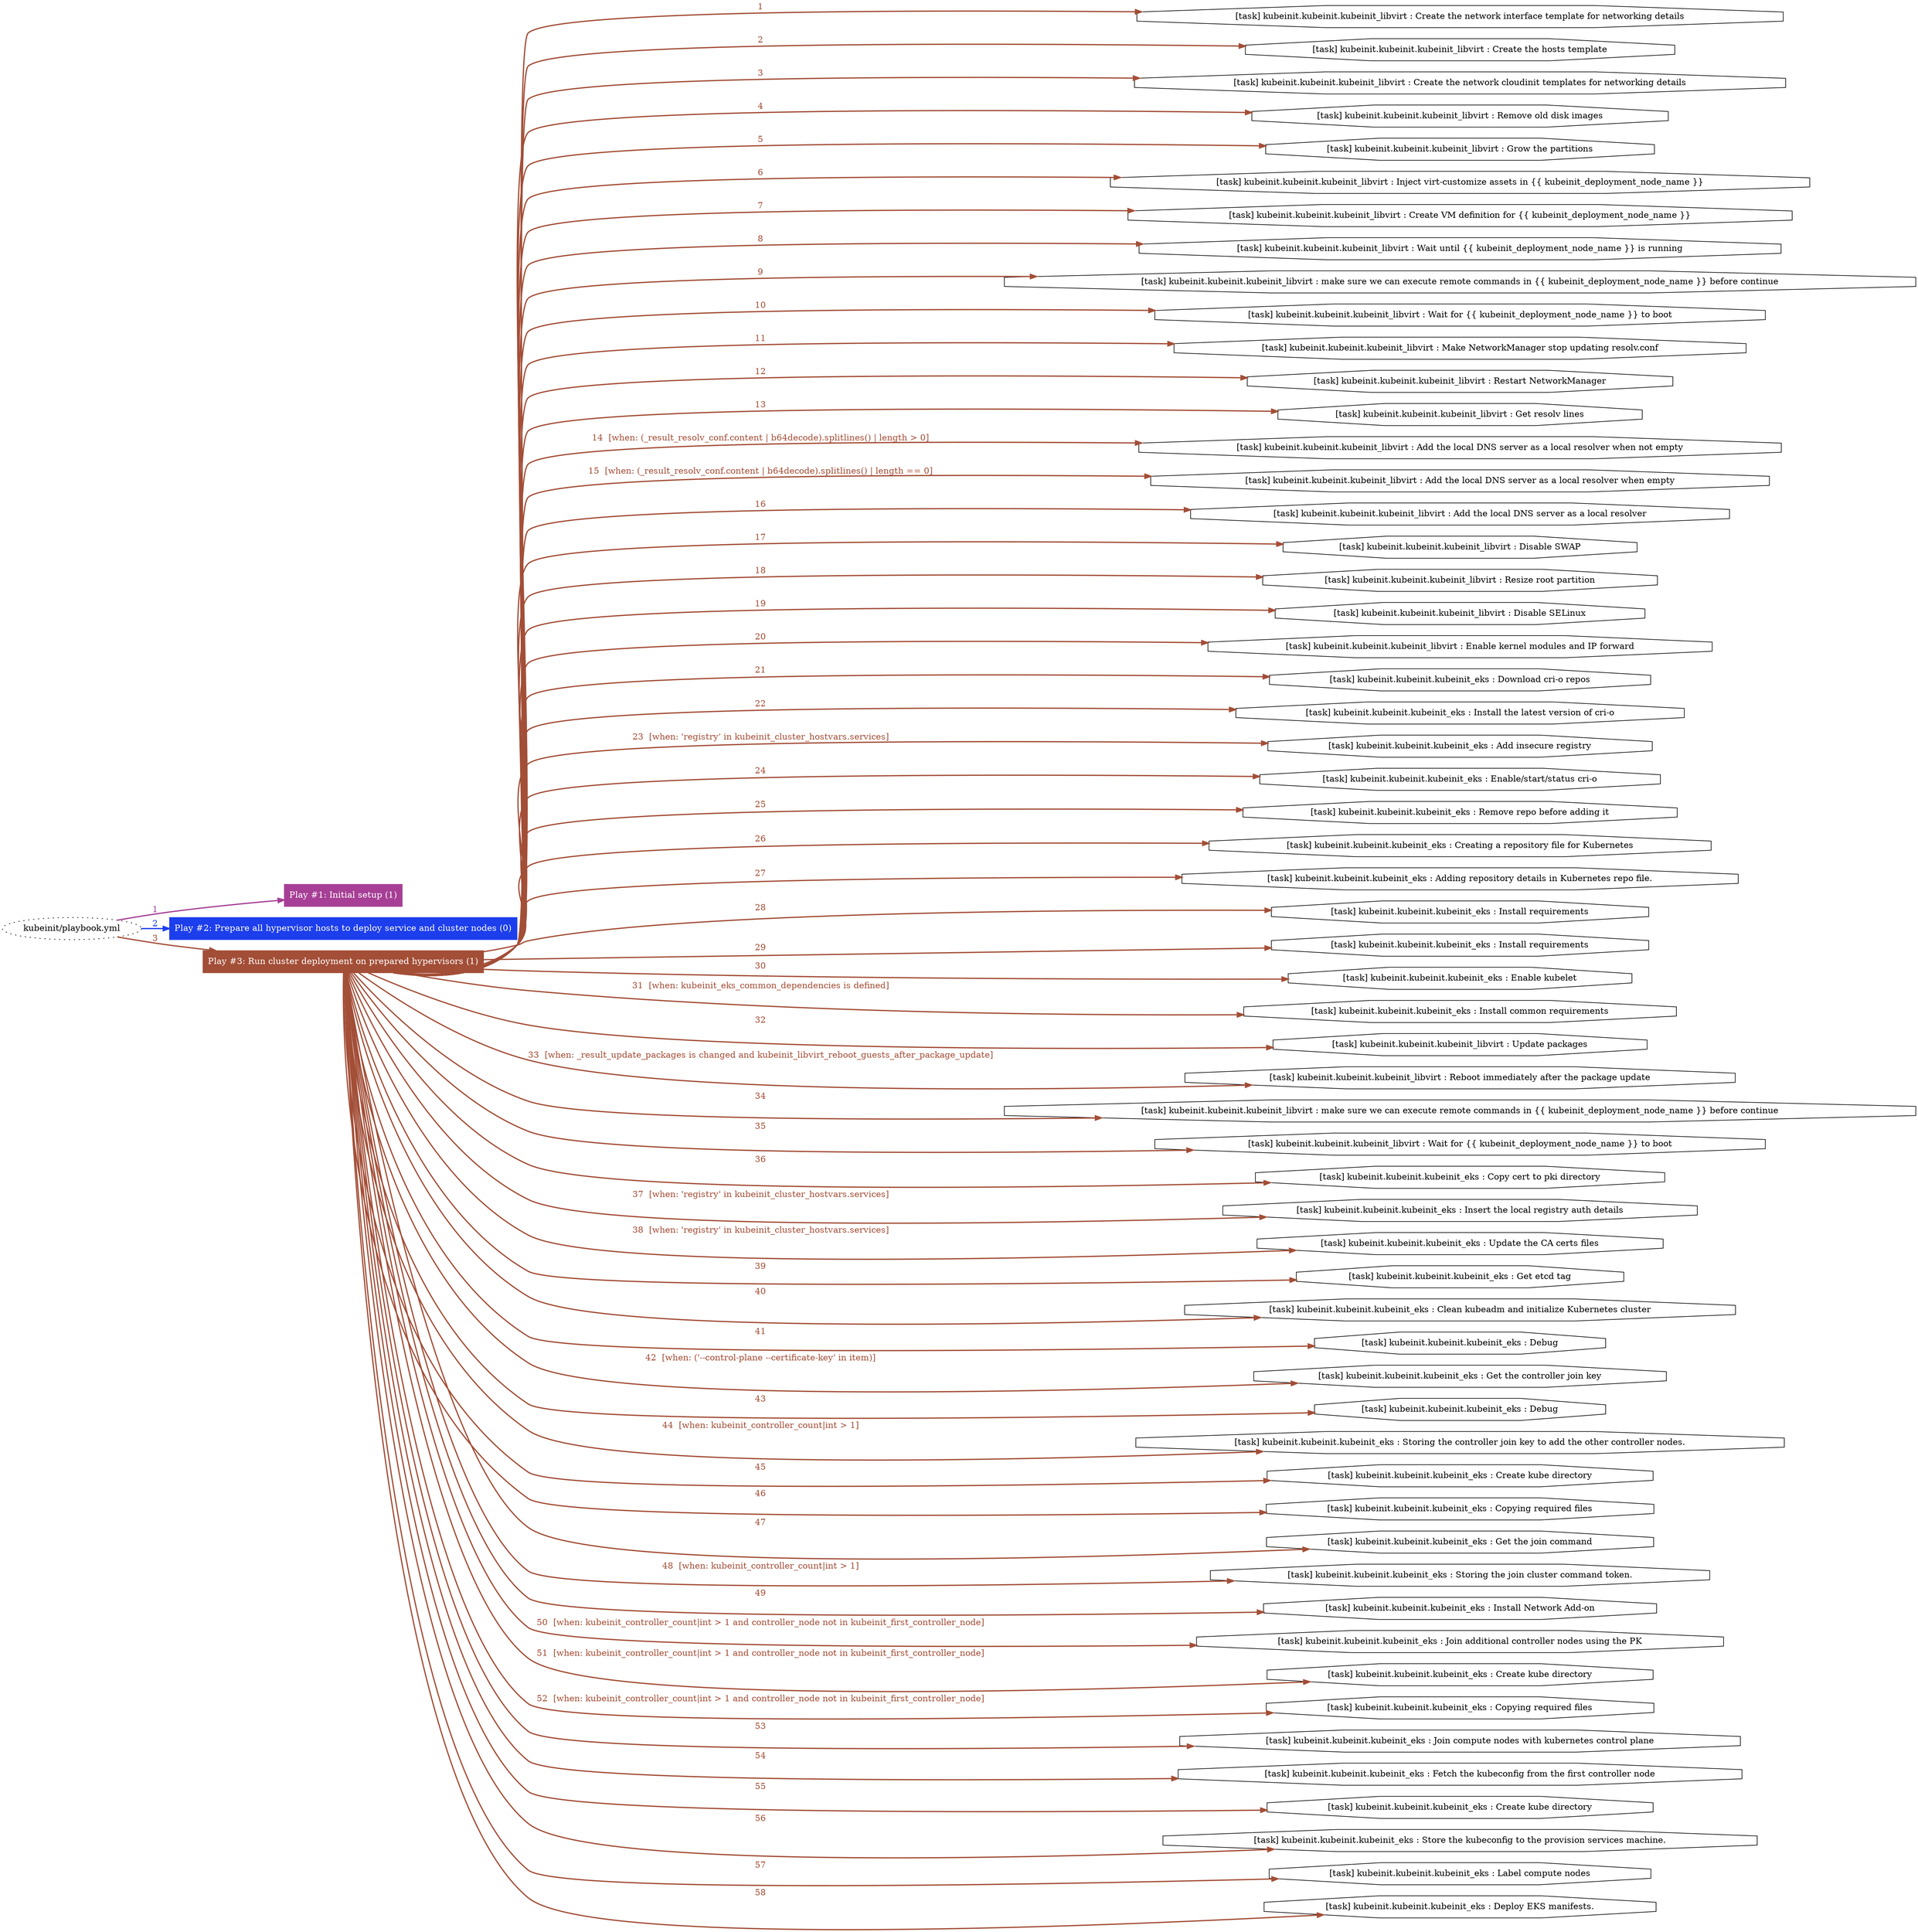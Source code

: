 digraph "kubeinit/playbook.yml "{
	graph [concentrate=true ordering=in rankdir=LR ratio=fill]
	edge [esep=5 sep=10]
	"kubeinit/playbook.yml" [id=root_node style=dotted]
	subgraph "Play #1: Initial setup (1) "{
		"Play #1: Initial setup (1)" [color="#a63f95" fontcolor="#ffffff" id="play_5ac0997c-197f-459e-9fab-3cfab65c02a0" shape=box style=filled tooltip=localhost]
		"kubeinit/playbook.yml" -> "Play #1: Initial setup (1)" [label=1 color="#a63f95" fontcolor="#a63f95" id="edge_a6748e6d-e20e-4390-8eb3-3b25cfa56899" style=bold]
	}
	subgraph "Play #2: Prepare all hypervisor hosts to deploy service and cluster nodes (0) "{
		"Play #2: Prepare all hypervisor hosts to deploy service and cluster nodes (0)" [color="#1c3eed" fontcolor="#ffffff" id="play_acd20904-e1fd-4d0c-a399-fb51c4bd5d5d" shape=box style=filled tooltip=""]
		"kubeinit/playbook.yml" -> "Play #2: Prepare all hypervisor hosts to deploy service and cluster nodes (0)" [label=2 color="#1c3eed" fontcolor="#1c3eed" id="edge_29424594-2b8c-4765-963f-4bba78a8b1e0" style=bold]
	}
	subgraph "Play #3: Run cluster deployment on prepared hypervisors (1) "{
		"Play #3: Run cluster deployment on prepared hypervisors (1)" [color="#a34e37" fontcolor="#ffffff" id="play_93b9a9af-c6d1-4d8e-9c75-9a60c4baba62" shape=box style=filled tooltip=localhost]
		"kubeinit/playbook.yml" -> "Play #3: Run cluster deployment on prepared hypervisors (1)" [label=3 color="#a34e37" fontcolor="#a34e37" id="edge_0bcfcafd-3db2-4e83-937f-fb1c0e7fdcd7" style=bold]
		"task_32431fc9-f9eb-4753-a27b-12bfe0a4a525" [label="[task] kubeinit.kubeinit.kubeinit_libvirt : Create the network interface template for networking details" id="task_32431fc9-f9eb-4753-a27b-12bfe0a4a525" shape=octagon tooltip="[task] kubeinit.kubeinit.kubeinit_libvirt : Create the network interface template for networking details"]
		"Play #3: Run cluster deployment on prepared hypervisors (1)" -> "task_32431fc9-f9eb-4753-a27b-12bfe0a4a525" [label=1 color="#a34e37" fontcolor="#a34e37" id="edge_a91ab1b7-e3fb-4a38-bfb0-4ae547cf4c1a" style=bold]
		"task_f9ea47e0-5555-4fd2-b1e4-145311e7173a" [label="[task] kubeinit.kubeinit.kubeinit_libvirt : Create the hosts template" id="task_f9ea47e0-5555-4fd2-b1e4-145311e7173a" shape=octagon tooltip="[task] kubeinit.kubeinit.kubeinit_libvirt : Create the hosts template"]
		"Play #3: Run cluster deployment on prepared hypervisors (1)" -> "task_f9ea47e0-5555-4fd2-b1e4-145311e7173a" [label=2 color="#a34e37" fontcolor="#a34e37" id="edge_9b55a4b7-1794-41c4-bd36-bb30bd56a023" style=bold]
		"task_00217b0d-c0c8-4412-a9a6-192a34c3f8c6" [label="[task] kubeinit.kubeinit.kubeinit_libvirt : Create the network cloudinit templates for networking details" id="task_00217b0d-c0c8-4412-a9a6-192a34c3f8c6" shape=octagon tooltip="[task] kubeinit.kubeinit.kubeinit_libvirt : Create the network cloudinit templates for networking details"]
		"Play #3: Run cluster deployment on prepared hypervisors (1)" -> "task_00217b0d-c0c8-4412-a9a6-192a34c3f8c6" [label=3 color="#a34e37" fontcolor="#a34e37" id="edge_7ad771db-aab5-4da3-8fec-ad303263fcae" style=bold]
		"task_75fd75d2-9428-4882-b3a3-80fef217c983" [label="[task] kubeinit.kubeinit.kubeinit_libvirt : Remove old disk images" id="task_75fd75d2-9428-4882-b3a3-80fef217c983" shape=octagon tooltip="[task] kubeinit.kubeinit.kubeinit_libvirt : Remove old disk images"]
		"Play #3: Run cluster deployment on prepared hypervisors (1)" -> "task_75fd75d2-9428-4882-b3a3-80fef217c983" [label=4 color="#a34e37" fontcolor="#a34e37" id="edge_b95e166a-9d07-4684-a668-25d605fc9a19" style=bold]
		"task_3f98b054-4e41-4dae-967e-af8d189a705e" [label="[task] kubeinit.kubeinit.kubeinit_libvirt : Grow the partitions" id="task_3f98b054-4e41-4dae-967e-af8d189a705e" shape=octagon tooltip="[task] kubeinit.kubeinit.kubeinit_libvirt : Grow the partitions"]
		"Play #3: Run cluster deployment on prepared hypervisors (1)" -> "task_3f98b054-4e41-4dae-967e-af8d189a705e" [label=5 color="#a34e37" fontcolor="#a34e37" id="edge_506934da-fde6-40ea-8800-e77b2d6b76fa" style=bold]
		"task_aee5143a-0a9b-4c11-9b19-0cd704bc67d8" [label="[task] kubeinit.kubeinit.kubeinit_libvirt : Inject virt-customize assets in {{ kubeinit_deployment_node_name }}" id="task_aee5143a-0a9b-4c11-9b19-0cd704bc67d8" shape=octagon tooltip="[task] kubeinit.kubeinit.kubeinit_libvirt : Inject virt-customize assets in {{ kubeinit_deployment_node_name }}"]
		"Play #3: Run cluster deployment on prepared hypervisors (1)" -> "task_aee5143a-0a9b-4c11-9b19-0cd704bc67d8" [label=6 color="#a34e37" fontcolor="#a34e37" id="edge_0413db4a-401c-4e58-8355-96d7a1fc1497" style=bold]
		"task_4b288970-ffb8-436e-a794-0b9f75f42158" [label="[task] kubeinit.kubeinit.kubeinit_libvirt : Create VM definition for {{ kubeinit_deployment_node_name }}" id="task_4b288970-ffb8-436e-a794-0b9f75f42158" shape=octagon tooltip="[task] kubeinit.kubeinit.kubeinit_libvirt : Create VM definition for {{ kubeinit_deployment_node_name }}"]
		"Play #3: Run cluster deployment on prepared hypervisors (1)" -> "task_4b288970-ffb8-436e-a794-0b9f75f42158" [label=7 color="#a34e37" fontcolor="#a34e37" id="edge_2a51b5a1-8a24-4efc-8067-afabc57ce3cc" style=bold]
		"task_ab8736ef-de88-4632-9f34-8618c6223391" [label="[task] kubeinit.kubeinit.kubeinit_libvirt : Wait until {{ kubeinit_deployment_node_name }} is running" id="task_ab8736ef-de88-4632-9f34-8618c6223391" shape=octagon tooltip="[task] kubeinit.kubeinit.kubeinit_libvirt : Wait until {{ kubeinit_deployment_node_name }} is running"]
		"Play #3: Run cluster deployment on prepared hypervisors (1)" -> "task_ab8736ef-de88-4632-9f34-8618c6223391" [label=8 color="#a34e37" fontcolor="#a34e37" id="edge_bc0410b8-5ef5-4e30-9991-1867e1f5401d" style=bold]
		"task_abf06051-9614-4432-849b-fe9e01b1c9de" [label="[task] kubeinit.kubeinit.kubeinit_libvirt : make sure we can execute remote commands in {{ kubeinit_deployment_node_name }} before continue" id="task_abf06051-9614-4432-849b-fe9e01b1c9de" shape=octagon tooltip="[task] kubeinit.kubeinit.kubeinit_libvirt : make sure we can execute remote commands in {{ kubeinit_deployment_node_name }} before continue"]
		"Play #3: Run cluster deployment on prepared hypervisors (1)" -> "task_abf06051-9614-4432-849b-fe9e01b1c9de" [label=9 color="#a34e37" fontcolor="#a34e37" id="edge_51836467-daaf-40e9-9dc7-17dcab9c6570" style=bold]
		"task_c7f704cd-444f-4049-9154-61d613847337" [label="[task] kubeinit.kubeinit.kubeinit_libvirt : Wait for {{ kubeinit_deployment_node_name }} to boot" id="task_c7f704cd-444f-4049-9154-61d613847337" shape=octagon tooltip="[task] kubeinit.kubeinit.kubeinit_libvirt : Wait for {{ kubeinit_deployment_node_name }} to boot"]
		"Play #3: Run cluster deployment on prepared hypervisors (1)" -> "task_c7f704cd-444f-4049-9154-61d613847337" [label=10 color="#a34e37" fontcolor="#a34e37" id="edge_b65b84fa-9b69-4860-a0ef-38b90f207c51" style=bold]
		"task_13cb6c64-27d7-42b2-9ae2-756c170212f7" [label="[task] kubeinit.kubeinit.kubeinit_libvirt : Make NetworkManager stop updating resolv.conf" id="task_13cb6c64-27d7-42b2-9ae2-756c170212f7" shape=octagon tooltip="[task] kubeinit.kubeinit.kubeinit_libvirt : Make NetworkManager stop updating resolv.conf"]
		"Play #3: Run cluster deployment on prepared hypervisors (1)" -> "task_13cb6c64-27d7-42b2-9ae2-756c170212f7" [label=11 color="#a34e37" fontcolor="#a34e37" id="edge_a1855929-f80e-46c5-9a98-de6842731b40" style=bold]
		"task_7c5f99a1-b7b1-41c7-9039-7d7cc08c95dd" [label="[task] kubeinit.kubeinit.kubeinit_libvirt : Restart NetworkManager" id="task_7c5f99a1-b7b1-41c7-9039-7d7cc08c95dd" shape=octagon tooltip="[task] kubeinit.kubeinit.kubeinit_libvirt : Restart NetworkManager"]
		"Play #3: Run cluster deployment on prepared hypervisors (1)" -> "task_7c5f99a1-b7b1-41c7-9039-7d7cc08c95dd" [label=12 color="#a34e37" fontcolor="#a34e37" id="edge_4d17cea8-4b0f-47da-bde8-66dcd7bcc939" style=bold]
		"task_6fda04cf-10ca-416b-98cf-ef80706eb7da" [label="[task] kubeinit.kubeinit.kubeinit_libvirt : Get resolv lines" id="task_6fda04cf-10ca-416b-98cf-ef80706eb7da" shape=octagon tooltip="[task] kubeinit.kubeinit.kubeinit_libvirt : Get resolv lines"]
		"Play #3: Run cluster deployment on prepared hypervisors (1)" -> "task_6fda04cf-10ca-416b-98cf-ef80706eb7da" [label=13 color="#a34e37" fontcolor="#a34e37" id="edge_f2951aba-7eb9-49d3-8ae9-fb704afbd2c6" style=bold]
		"task_d68341f3-690f-4bfe-9fb5-e147e422d18b" [label="[task] kubeinit.kubeinit.kubeinit_libvirt : Add the local DNS server as a local resolver when not empty" id="task_d68341f3-690f-4bfe-9fb5-e147e422d18b" shape=octagon tooltip="[task] kubeinit.kubeinit.kubeinit_libvirt : Add the local DNS server as a local resolver when not empty"]
		"Play #3: Run cluster deployment on prepared hypervisors (1)" -> "task_d68341f3-690f-4bfe-9fb5-e147e422d18b" [label="14  [when: (_result_resolv_conf.content | b64decode).splitlines() | length > 0]" color="#a34e37" fontcolor="#a34e37" id="edge_0c11badc-5849-46cd-96f2-b7dd418b0b85" style=bold]
		"task_0fdbbd0b-6393-4cbf-b364-4420a34cc753" [label="[task] kubeinit.kubeinit.kubeinit_libvirt : Add the local DNS server as a local resolver when empty" id="task_0fdbbd0b-6393-4cbf-b364-4420a34cc753" shape=octagon tooltip="[task] kubeinit.kubeinit.kubeinit_libvirt : Add the local DNS server as a local resolver when empty"]
		"Play #3: Run cluster deployment on prepared hypervisors (1)" -> "task_0fdbbd0b-6393-4cbf-b364-4420a34cc753" [label="15  [when: (_result_resolv_conf.content | b64decode).splitlines() | length == 0]" color="#a34e37" fontcolor="#a34e37" id="edge_dd288aeb-15d1-41ac-a161-a9c91e46dc94" style=bold]
		"task_075c1176-4192-4737-80fb-d28e2222988f" [label="[task] kubeinit.kubeinit.kubeinit_libvirt : Add the local DNS server as a local resolver" id="task_075c1176-4192-4737-80fb-d28e2222988f" shape=octagon tooltip="[task] kubeinit.kubeinit.kubeinit_libvirt : Add the local DNS server as a local resolver"]
		"Play #3: Run cluster deployment on prepared hypervisors (1)" -> "task_075c1176-4192-4737-80fb-d28e2222988f" [label=16 color="#a34e37" fontcolor="#a34e37" id="edge_e4bb6865-af8e-4a62-811a-042be20509c3" style=bold]
		"task_a579a337-dd3b-4172-9d00-08d06478db21" [label="[task] kubeinit.kubeinit.kubeinit_libvirt : Disable SWAP" id="task_a579a337-dd3b-4172-9d00-08d06478db21" shape=octagon tooltip="[task] kubeinit.kubeinit.kubeinit_libvirt : Disable SWAP"]
		"Play #3: Run cluster deployment on prepared hypervisors (1)" -> "task_a579a337-dd3b-4172-9d00-08d06478db21" [label=17 color="#a34e37" fontcolor="#a34e37" id="edge_f32bb2d6-7888-44c5-8979-77abeb3826e4" style=bold]
		"task_c854ae12-a00a-498b-ba06-cc692d687b5e" [label="[task] kubeinit.kubeinit.kubeinit_libvirt : Resize root partition" id="task_c854ae12-a00a-498b-ba06-cc692d687b5e" shape=octagon tooltip="[task] kubeinit.kubeinit.kubeinit_libvirt : Resize root partition"]
		"Play #3: Run cluster deployment on prepared hypervisors (1)" -> "task_c854ae12-a00a-498b-ba06-cc692d687b5e" [label=18 color="#a34e37" fontcolor="#a34e37" id="edge_396994b5-2251-4cb8-8cf4-0f2f6d3d34d0" style=bold]
		"task_85b2711b-d368-4f1e-9ace-de4b5adce06c" [label="[task] kubeinit.kubeinit.kubeinit_libvirt : Disable SELinux" id="task_85b2711b-d368-4f1e-9ace-de4b5adce06c" shape=octagon tooltip="[task] kubeinit.kubeinit.kubeinit_libvirt : Disable SELinux"]
		"Play #3: Run cluster deployment on prepared hypervisors (1)" -> "task_85b2711b-d368-4f1e-9ace-de4b5adce06c" [label=19 color="#a34e37" fontcolor="#a34e37" id="edge_cf958217-2e51-43bf-b0ae-5ffae309d126" style=bold]
		"task_4b4ba165-766d-478f-96e6-204f66d1746d" [label="[task] kubeinit.kubeinit.kubeinit_libvirt : Enable kernel modules and IP forward" id="task_4b4ba165-766d-478f-96e6-204f66d1746d" shape=octagon tooltip="[task] kubeinit.kubeinit.kubeinit_libvirt : Enable kernel modules and IP forward"]
		"Play #3: Run cluster deployment on prepared hypervisors (1)" -> "task_4b4ba165-766d-478f-96e6-204f66d1746d" [label=20 color="#a34e37" fontcolor="#a34e37" id="edge_38701844-0e96-4e91-986c-61bb07ec5bf0" style=bold]
		"task_f577970c-75c4-4a0b-b362-4c311c7b79ac" [label="[task] kubeinit.kubeinit.kubeinit_eks : Download cri-o repos" id="task_f577970c-75c4-4a0b-b362-4c311c7b79ac" shape=octagon tooltip="[task] kubeinit.kubeinit.kubeinit_eks : Download cri-o repos"]
		"Play #3: Run cluster deployment on prepared hypervisors (1)" -> "task_f577970c-75c4-4a0b-b362-4c311c7b79ac" [label=21 color="#a34e37" fontcolor="#a34e37" id="edge_ca98b34e-4fb3-43e6-8a48-042091dc9b20" style=bold]
		"task_80f9bca7-9618-4d71-aa88-9cee8797f6b3" [label="[task] kubeinit.kubeinit.kubeinit_eks : Install the latest version of cri-o" id="task_80f9bca7-9618-4d71-aa88-9cee8797f6b3" shape=octagon tooltip="[task] kubeinit.kubeinit.kubeinit_eks : Install the latest version of cri-o"]
		"Play #3: Run cluster deployment on prepared hypervisors (1)" -> "task_80f9bca7-9618-4d71-aa88-9cee8797f6b3" [label=22 color="#a34e37" fontcolor="#a34e37" id="edge_4fcd4049-72a6-4195-874c-134963f7e0b3" style=bold]
		"task_2c60b4a8-3031-467c-a6b4-f9213e9c367b" [label="[task] kubeinit.kubeinit.kubeinit_eks : Add insecure registry" id="task_2c60b4a8-3031-467c-a6b4-f9213e9c367b" shape=octagon tooltip="[task] kubeinit.kubeinit.kubeinit_eks : Add insecure registry"]
		"Play #3: Run cluster deployment on prepared hypervisors (1)" -> "task_2c60b4a8-3031-467c-a6b4-f9213e9c367b" [label="23  [when: 'registry' in kubeinit_cluster_hostvars.services]" color="#a34e37" fontcolor="#a34e37" id="edge_d212dccf-c2dc-4482-8a99-31b4c4d0b91c" style=bold]
		"task_6483d719-f87e-475f-9da0-6b254f53e826" [label="[task] kubeinit.kubeinit.kubeinit_eks : Enable/start/status cri-o" id="task_6483d719-f87e-475f-9da0-6b254f53e826" shape=octagon tooltip="[task] kubeinit.kubeinit.kubeinit_eks : Enable/start/status cri-o"]
		"Play #3: Run cluster deployment on prepared hypervisors (1)" -> "task_6483d719-f87e-475f-9da0-6b254f53e826" [label=24 color="#a34e37" fontcolor="#a34e37" id="edge_f5d5d67b-25ea-4d33-ac53-8ae2b1c5b604" style=bold]
		"task_7288a36a-4960-4bf6-995d-4b3de6f85659" [label="[task] kubeinit.kubeinit.kubeinit_eks : Remove repo before adding it" id="task_7288a36a-4960-4bf6-995d-4b3de6f85659" shape=octagon tooltip="[task] kubeinit.kubeinit.kubeinit_eks : Remove repo before adding it"]
		"Play #3: Run cluster deployment on prepared hypervisors (1)" -> "task_7288a36a-4960-4bf6-995d-4b3de6f85659" [label=25 color="#a34e37" fontcolor="#a34e37" id="edge_aa2d21df-965a-4d6b-8f20-3901500c8693" style=bold]
		"task_1c8ae6f6-d7ba-4e28-9e80-c3112b9de2f8" [label="[task] kubeinit.kubeinit.kubeinit_eks : Creating a repository file for Kubernetes" id="task_1c8ae6f6-d7ba-4e28-9e80-c3112b9de2f8" shape=octagon tooltip="[task] kubeinit.kubeinit.kubeinit_eks : Creating a repository file for Kubernetes"]
		"Play #3: Run cluster deployment on prepared hypervisors (1)" -> "task_1c8ae6f6-d7ba-4e28-9e80-c3112b9de2f8" [label=26 color="#a34e37" fontcolor="#a34e37" id="edge_34164b8c-ad0f-4286-a87c-90890e57ec7f" style=bold]
		"task_075c2eac-ebbe-41ac-922e-bf2010fc76f5" [label="[task] kubeinit.kubeinit.kubeinit_eks : Adding repository details in Kubernetes repo file." id="task_075c2eac-ebbe-41ac-922e-bf2010fc76f5" shape=octagon tooltip="[task] kubeinit.kubeinit.kubeinit_eks : Adding repository details in Kubernetes repo file."]
		"Play #3: Run cluster deployment on prepared hypervisors (1)" -> "task_075c2eac-ebbe-41ac-922e-bf2010fc76f5" [label=27 color="#a34e37" fontcolor="#a34e37" id="edge_dfa86a3b-23c1-4258-ac1e-5a9604cf2029" style=bold]
		"task_891d5cdb-f9d1-439d-ac71-6d708229526d" [label="[task] kubeinit.kubeinit.kubeinit_eks : Install requirements" id="task_891d5cdb-f9d1-439d-ac71-6d708229526d" shape=octagon tooltip="[task] kubeinit.kubeinit.kubeinit_eks : Install requirements"]
		"Play #3: Run cluster deployment on prepared hypervisors (1)" -> "task_891d5cdb-f9d1-439d-ac71-6d708229526d" [label=28 color="#a34e37" fontcolor="#a34e37" id="edge_6ff2f29b-dfef-4ff3-b28c-a6dd1e124045" style=bold]
		"task_41879b2a-89ac-463b-8e64-7810556c6d6f" [label="[task] kubeinit.kubeinit.kubeinit_eks : Install requirements" id="task_41879b2a-89ac-463b-8e64-7810556c6d6f" shape=octagon tooltip="[task] kubeinit.kubeinit.kubeinit_eks : Install requirements"]
		"Play #3: Run cluster deployment on prepared hypervisors (1)" -> "task_41879b2a-89ac-463b-8e64-7810556c6d6f" [label=29 color="#a34e37" fontcolor="#a34e37" id="edge_08de75b0-d21e-4e83-b1fa-11d63c9f18d2" style=bold]
		"task_359748f7-248b-4663-a0c9-6796ea98ab94" [label="[task] kubeinit.kubeinit.kubeinit_eks : Enable kubelet" id="task_359748f7-248b-4663-a0c9-6796ea98ab94" shape=octagon tooltip="[task] kubeinit.kubeinit.kubeinit_eks : Enable kubelet"]
		"Play #3: Run cluster deployment on prepared hypervisors (1)" -> "task_359748f7-248b-4663-a0c9-6796ea98ab94" [label=30 color="#a34e37" fontcolor="#a34e37" id="edge_0f952891-582e-45b4-b19e-ff5ea0f0c96e" style=bold]
		"task_5d4d1839-e1e5-47de-aa0e-5c6750fc7510" [label="[task] kubeinit.kubeinit.kubeinit_eks : Install common requirements" id="task_5d4d1839-e1e5-47de-aa0e-5c6750fc7510" shape=octagon tooltip="[task] kubeinit.kubeinit.kubeinit_eks : Install common requirements"]
		"Play #3: Run cluster deployment on prepared hypervisors (1)" -> "task_5d4d1839-e1e5-47de-aa0e-5c6750fc7510" [label="31  [when: kubeinit_eks_common_dependencies is defined]" color="#a34e37" fontcolor="#a34e37" id="edge_942ba340-a228-4941-9306-57b83e30d205" style=bold]
		"task_eade814b-f23f-4143-b8a2-984cdb169579" [label="[task] kubeinit.kubeinit.kubeinit_libvirt : Update packages" id="task_eade814b-f23f-4143-b8a2-984cdb169579" shape=octagon tooltip="[task] kubeinit.kubeinit.kubeinit_libvirt : Update packages"]
		"Play #3: Run cluster deployment on prepared hypervisors (1)" -> "task_eade814b-f23f-4143-b8a2-984cdb169579" [label=32 color="#a34e37" fontcolor="#a34e37" id="edge_45f97fba-6875-459f-9e5a-e161c06fe50d" style=bold]
		"task_bb5321cf-d442-4cb7-8ba1-09d9b1c54a9d" [label="[task] kubeinit.kubeinit.kubeinit_libvirt : Reboot immediately after the package update" id="task_bb5321cf-d442-4cb7-8ba1-09d9b1c54a9d" shape=octagon tooltip="[task] kubeinit.kubeinit.kubeinit_libvirt : Reboot immediately after the package update"]
		"Play #3: Run cluster deployment on prepared hypervisors (1)" -> "task_bb5321cf-d442-4cb7-8ba1-09d9b1c54a9d" [label="33  [when: _result_update_packages is changed and kubeinit_libvirt_reboot_guests_after_package_update]" color="#a34e37" fontcolor="#a34e37" id="edge_36862c31-24f6-4c49-9df0-5e56f2e4269f" style=bold]
		"task_c9598bf6-5114-4b60-9f10-050bea93cc17" [label="[task] kubeinit.kubeinit.kubeinit_libvirt : make sure we can execute remote commands in {{ kubeinit_deployment_node_name }} before continue" id="task_c9598bf6-5114-4b60-9f10-050bea93cc17" shape=octagon tooltip="[task] kubeinit.kubeinit.kubeinit_libvirt : make sure we can execute remote commands in {{ kubeinit_deployment_node_name }} before continue"]
		"Play #3: Run cluster deployment on prepared hypervisors (1)" -> "task_c9598bf6-5114-4b60-9f10-050bea93cc17" [label=34 color="#a34e37" fontcolor="#a34e37" id="edge_8a145d89-f7db-4d9d-9ff3-fd10398ca5a7" style=bold]
		"task_554a0fcf-62f9-499b-8d56-7e98d8a85b7f" [label="[task] kubeinit.kubeinit.kubeinit_libvirt : Wait for {{ kubeinit_deployment_node_name }} to boot" id="task_554a0fcf-62f9-499b-8d56-7e98d8a85b7f" shape=octagon tooltip="[task] kubeinit.kubeinit.kubeinit_libvirt : Wait for {{ kubeinit_deployment_node_name }} to boot"]
		"Play #3: Run cluster deployment on prepared hypervisors (1)" -> "task_554a0fcf-62f9-499b-8d56-7e98d8a85b7f" [label=35 color="#a34e37" fontcolor="#a34e37" id="edge_9b813096-5c5a-4c0e-bc30-5eb5ee3a9ab7" style=bold]
		"task_1749e82c-7320-4786-882c-3511acb2fa39" [label="[task] kubeinit.kubeinit.kubeinit_eks : Copy cert to pki directory" id="task_1749e82c-7320-4786-882c-3511acb2fa39" shape=octagon tooltip="[task] kubeinit.kubeinit.kubeinit_eks : Copy cert to pki directory"]
		"Play #3: Run cluster deployment on prepared hypervisors (1)" -> "task_1749e82c-7320-4786-882c-3511acb2fa39" [label=36 color="#a34e37" fontcolor="#a34e37" id="edge_6306ebff-7a50-4606-95b9-2df1e32e7ddb" style=bold]
		"task_b8573b97-3683-45ba-8a39-56c558525f06" [label="[task] kubeinit.kubeinit.kubeinit_eks : Insert the local registry auth details" id="task_b8573b97-3683-45ba-8a39-56c558525f06" shape=octagon tooltip="[task] kubeinit.kubeinit.kubeinit_eks : Insert the local registry auth details"]
		"Play #3: Run cluster deployment on prepared hypervisors (1)" -> "task_b8573b97-3683-45ba-8a39-56c558525f06" [label="37  [when: 'registry' in kubeinit_cluster_hostvars.services]" color="#a34e37" fontcolor="#a34e37" id="edge_00b77ac7-0bea-4d0d-b3e0-f52f5230d7de" style=bold]
		"task_2bc2553a-f9f5-4087-a3f9-e289ad61150f" [label="[task] kubeinit.kubeinit.kubeinit_eks : Update the CA certs files" id="task_2bc2553a-f9f5-4087-a3f9-e289ad61150f" shape=octagon tooltip="[task] kubeinit.kubeinit.kubeinit_eks : Update the CA certs files"]
		"Play #3: Run cluster deployment on prepared hypervisors (1)" -> "task_2bc2553a-f9f5-4087-a3f9-e289ad61150f" [label="38  [when: 'registry' in kubeinit_cluster_hostvars.services]" color="#a34e37" fontcolor="#a34e37" id="edge_c4149b7b-ad85-4dd7-bd5e-7879c3c8635e" style=bold]
		"task_e2d54e2d-cd17-4c13-b62b-0d3bddce7334" [label="[task] kubeinit.kubeinit.kubeinit_eks : Get etcd tag" id="task_e2d54e2d-cd17-4c13-b62b-0d3bddce7334" shape=octagon tooltip="[task] kubeinit.kubeinit.kubeinit_eks : Get etcd tag"]
		"Play #3: Run cluster deployment on prepared hypervisors (1)" -> "task_e2d54e2d-cd17-4c13-b62b-0d3bddce7334" [label=39 color="#a34e37" fontcolor="#a34e37" id="edge_b1ae26e6-8fe6-4e32-80aa-d73a5c9597fa" style=bold]
		"task_4cae5d62-73d7-4f93-a0f7-81cd764a0e2a" [label="[task] kubeinit.kubeinit.kubeinit_eks : Clean kubeadm and initialize Kubernetes cluster" id="task_4cae5d62-73d7-4f93-a0f7-81cd764a0e2a" shape=octagon tooltip="[task] kubeinit.kubeinit.kubeinit_eks : Clean kubeadm and initialize Kubernetes cluster"]
		"Play #3: Run cluster deployment on prepared hypervisors (1)" -> "task_4cae5d62-73d7-4f93-a0f7-81cd764a0e2a" [label=40 color="#a34e37" fontcolor="#a34e37" id="edge_5c254cbd-24d7-4156-a68b-0b6438f450a2" style=bold]
		"task_66f8a672-c5fb-47ca-a510-bbf16cfe132a" [label="[task] kubeinit.kubeinit.kubeinit_eks : Debug" id="task_66f8a672-c5fb-47ca-a510-bbf16cfe132a" shape=octagon tooltip="[task] kubeinit.kubeinit.kubeinit_eks : Debug"]
		"Play #3: Run cluster deployment on prepared hypervisors (1)" -> "task_66f8a672-c5fb-47ca-a510-bbf16cfe132a" [label=41 color="#a34e37" fontcolor="#a34e37" id="edge_a409deb4-771a-4675-9f34-9763a481595a" style=bold]
		"task_9ce7c4a0-4748-4559-bc93-75e4879c7019" [label="[task] kubeinit.kubeinit.kubeinit_eks : Get the controller join key" id="task_9ce7c4a0-4748-4559-bc93-75e4879c7019" shape=octagon tooltip="[task] kubeinit.kubeinit.kubeinit_eks : Get the controller join key"]
		"Play #3: Run cluster deployment on prepared hypervisors (1)" -> "task_9ce7c4a0-4748-4559-bc93-75e4879c7019" [label="42  [when: ('--control-plane --certificate-key' in item)]" color="#a34e37" fontcolor="#a34e37" id="edge_ea64b709-674e-4210-9278-6d41c9c372ea" style=bold]
		"task_772c04e1-3a94-4238-bd63-f69f24527cd0" [label="[task] kubeinit.kubeinit.kubeinit_eks : Debug" id="task_772c04e1-3a94-4238-bd63-f69f24527cd0" shape=octagon tooltip="[task] kubeinit.kubeinit.kubeinit_eks : Debug"]
		"Play #3: Run cluster deployment on prepared hypervisors (1)" -> "task_772c04e1-3a94-4238-bd63-f69f24527cd0" [label=43 color="#a34e37" fontcolor="#a34e37" id="edge_f4bfbede-83c9-4a54-a290-128be9301687" style=bold]
		"task_1ccda9ce-434f-441a-bf9e-838eb91781fa" [label="[task] kubeinit.kubeinit.kubeinit_eks : Storing the controller join key to add the other controller nodes." id="task_1ccda9ce-434f-441a-bf9e-838eb91781fa" shape=octagon tooltip="[task] kubeinit.kubeinit.kubeinit_eks : Storing the controller join key to add the other controller nodes."]
		"Play #3: Run cluster deployment on prepared hypervisors (1)" -> "task_1ccda9ce-434f-441a-bf9e-838eb91781fa" [label="44  [when: kubeinit_controller_count|int > 1]" color="#a34e37" fontcolor="#a34e37" id="edge_1a2455a9-55f8-4ceb-ba0b-a8b5f13e6b07" style=bold]
		"task_f532d657-2614-4763-8c82-d17bab9936ba" [label="[task] kubeinit.kubeinit.kubeinit_eks : Create kube directory" id="task_f532d657-2614-4763-8c82-d17bab9936ba" shape=octagon tooltip="[task] kubeinit.kubeinit.kubeinit_eks : Create kube directory"]
		"Play #3: Run cluster deployment on prepared hypervisors (1)" -> "task_f532d657-2614-4763-8c82-d17bab9936ba" [label=45 color="#a34e37" fontcolor="#a34e37" id="edge_ef9e4d98-7154-4eb5-ad34-dcc70dc182cd" style=bold]
		"task_a282e105-584e-44d8-be66-dd6d34ea99c3" [label="[task] kubeinit.kubeinit.kubeinit_eks : Copying required files" id="task_a282e105-584e-44d8-be66-dd6d34ea99c3" shape=octagon tooltip="[task] kubeinit.kubeinit.kubeinit_eks : Copying required files"]
		"Play #3: Run cluster deployment on prepared hypervisors (1)" -> "task_a282e105-584e-44d8-be66-dd6d34ea99c3" [label=46 color="#a34e37" fontcolor="#a34e37" id="edge_e7ca952f-5c37-4ab2-9fac-542d7a14307d" style=bold]
		"task_ca33e63f-1f1e-4b0c-98a6-80cc18154e89" [label="[task] kubeinit.kubeinit.kubeinit_eks : Get the join command" id="task_ca33e63f-1f1e-4b0c-98a6-80cc18154e89" shape=octagon tooltip="[task] kubeinit.kubeinit.kubeinit_eks : Get the join command"]
		"Play #3: Run cluster deployment on prepared hypervisors (1)" -> "task_ca33e63f-1f1e-4b0c-98a6-80cc18154e89" [label=47 color="#a34e37" fontcolor="#a34e37" id="edge_6ca252d4-18d6-49d0-8903-e0aab55bff72" style=bold]
		"task_045bd89b-28de-46c2-962f-964bd2ae1d7d" [label="[task] kubeinit.kubeinit.kubeinit_eks : Storing the join cluster command token." id="task_045bd89b-28de-46c2-962f-964bd2ae1d7d" shape=octagon tooltip="[task] kubeinit.kubeinit.kubeinit_eks : Storing the join cluster command token."]
		"Play #3: Run cluster deployment on prepared hypervisors (1)" -> "task_045bd89b-28de-46c2-962f-964bd2ae1d7d" [label="48  [when: kubeinit_controller_count|int > 1]" color="#a34e37" fontcolor="#a34e37" id="edge_e0af1d85-c870-4962-b677-8b429779dd8a" style=bold]
		"task_649c4af7-b45b-4303-b5e2-496db2c5a81f" [label="[task] kubeinit.kubeinit.kubeinit_eks : Install Network Add-on" id="task_649c4af7-b45b-4303-b5e2-496db2c5a81f" shape=octagon tooltip="[task] kubeinit.kubeinit.kubeinit_eks : Install Network Add-on"]
		"Play #3: Run cluster deployment on prepared hypervisors (1)" -> "task_649c4af7-b45b-4303-b5e2-496db2c5a81f" [label=49 color="#a34e37" fontcolor="#a34e37" id="edge_2f169a94-9a4a-4af7-ad77-707608f923e4" style=bold]
		"task_09c35f8d-6ae9-4740-8d67-2de24d54eb83" [label="[task] kubeinit.kubeinit.kubeinit_eks : Join additional controller nodes using the PK" id="task_09c35f8d-6ae9-4740-8d67-2de24d54eb83" shape=octagon tooltip="[task] kubeinit.kubeinit.kubeinit_eks : Join additional controller nodes using the PK"]
		"Play #3: Run cluster deployment on prepared hypervisors (1)" -> "task_09c35f8d-6ae9-4740-8d67-2de24d54eb83" [label="50  [when: kubeinit_controller_count|int > 1 and controller_node not in kubeinit_first_controller_node]" color="#a34e37" fontcolor="#a34e37" id="edge_4b208e21-18d3-44c3-97a0-332b721d9077" style=bold]
		"task_812ccb7a-35cd-4f4f-ba0e-b546ac04dc2e" [label="[task] kubeinit.kubeinit.kubeinit_eks : Create kube directory" id="task_812ccb7a-35cd-4f4f-ba0e-b546ac04dc2e" shape=octagon tooltip="[task] kubeinit.kubeinit.kubeinit_eks : Create kube directory"]
		"Play #3: Run cluster deployment on prepared hypervisors (1)" -> "task_812ccb7a-35cd-4f4f-ba0e-b546ac04dc2e" [label="51  [when: kubeinit_controller_count|int > 1 and controller_node not in kubeinit_first_controller_node]" color="#a34e37" fontcolor="#a34e37" id="edge_c030c346-672c-40c0-8090-7a164356e347" style=bold]
		"task_1358dc24-1188-454a-83a1-8684cff09a5e" [label="[task] kubeinit.kubeinit.kubeinit_eks : Copying required files" id="task_1358dc24-1188-454a-83a1-8684cff09a5e" shape=octagon tooltip="[task] kubeinit.kubeinit.kubeinit_eks : Copying required files"]
		"Play #3: Run cluster deployment on prepared hypervisors (1)" -> "task_1358dc24-1188-454a-83a1-8684cff09a5e" [label="52  [when: kubeinit_controller_count|int > 1 and controller_node not in kubeinit_first_controller_node]" color="#a34e37" fontcolor="#a34e37" id="edge_7f7faf73-bc37-498f-adbf-193bd5115498" style=bold]
		"task_83e9c266-331a-4cfa-a49c-ef234e60e6dd" [label="[task] kubeinit.kubeinit.kubeinit_eks : Join compute nodes with kubernetes control plane" id="task_83e9c266-331a-4cfa-a49c-ef234e60e6dd" shape=octagon tooltip="[task] kubeinit.kubeinit.kubeinit_eks : Join compute nodes with kubernetes control plane"]
		"Play #3: Run cluster deployment on prepared hypervisors (1)" -> "task_83e9c266-331a-4cfa-a49c-ef234e60e6dd" [label=53 color="#a34e37" fontcolor="#a34e37" id="edge_ebc496e2-a523-4be9-abd8-ae49456a9b49" style=bold]
		"task_cf3b62d9-91c9-40e5-a259-ade0bca0fd09" [label="[task] kubeinit.kubeinit.kubeinit_eks : Fetch the kubeconfig from the first controller node" id="task_cf3b62d9-91c9-40e5-a259-ade0bca0fd09" shape=octagon tooltip="[task] kubeinit.kubeinit.kubeinit_eks : Fetch the kubeconfig from the first controller node"]
		"Play #3: Run cluster deployment on prepared hypervisors (1)" -> "task_cf3b62d9-91c9-40e5-a259-ade0bca0fd09" [label=54 color="#a34e37" fontcolor="#a34e37" id="edge_840ed268-0bc0-4f68-a0ef-e9a49429abf5" style=bold]
		"task_634c697d-3203-4518-b3c5-30e385868dad" [label="[task] kubeinit.kubeinit.kubeinit_eks : Create kube directory" id="task_634c697d-3203-4518-b3c5-30e385868dad" shape=octagon tooltip="[task] kubeinit.kubeinit.kubeinit_eks : Create kube directory"]
		"Play #3: Run cluster deployment on prepared hypervisors (1)" -> "task_634c697d-3203-4518-b3c5-30e385868dad" [label=55 color="#a34e37" fontcolor="#a34e37" id="edge_8680e8ff-bfed-4e8b-a860-b95a708b5b08" style=bold]
		"task_7d1fa204-bb8c-44b9-b140-4b2abd328ea6" [label="[task] kubeinit.kubeinit.kubeinit_eks : Store the kubeconfig to the provision services machine." id="task_7d1fa204-bb8c-44b9-b140-4b2abd328ea6" shape=octagon tooltip="[task] kubeinit.kubeinit.kubeinit_eks : Store the kubeconfig to the provision services machine."]
		"Play #3: Run cluster deployment on prepared hypervisors (1)" -> "task_7d1fa204-bb8c-44b9-b140-4b2abd328ea6" [label=56 color="#a34e37" fontcolor="#a34e37" id="edge_282384f2-cfb7-4561-b64a-34ecd530bdcd" style=bold]
		"task_a2dbaf21-dcc9-4143-8acc-61168a6106fe" [label="[task] kubeinit.kubeinit.kubeinit_eks : Label compute nodes" id="task_a2dbaf21-dcc9-4143-8acc-61168a6106fe" shape=octagon tooltip="[task] kubeinit.kubeinit.kubeinit_eks : Label compute nodes"]
		"Play #3: Run cluster deployment on prepared hypervisors (1)" -> "task_a2dbaf21-dcc9-4143-8acc-61168a6106fe" [label=57 color="#a34e37" fontcolor="#a34e37" id="edge_6706a806-8bff-47cd-8671-4eeea11fa08d" style=bold]
		"task_52baa35f-82c8-4f9d-a96f-7327decc0228" [label="[task] kubeinit.kubeinit.kubeinit_eks : Deploy EKS manifests." id="task_52baa35f-82c8-4f9d-a96f-7327decc0228" shape=octagon tooltip="[task] kubeinit.kubeinit.kubeinit_eks : Deploy EKS manifests."]
		"Play #3: Run cluster deployment on prepared hypervisors (1)" -> "task_52baa35f-82c8-4f9d-a96f-7327decc0228" [label=58 color="#a34e37" fontcolor="#a34e37" id="edge_3e205773-82fa-4152-a659-f5ac38afac06" style=bold]
	}
}
